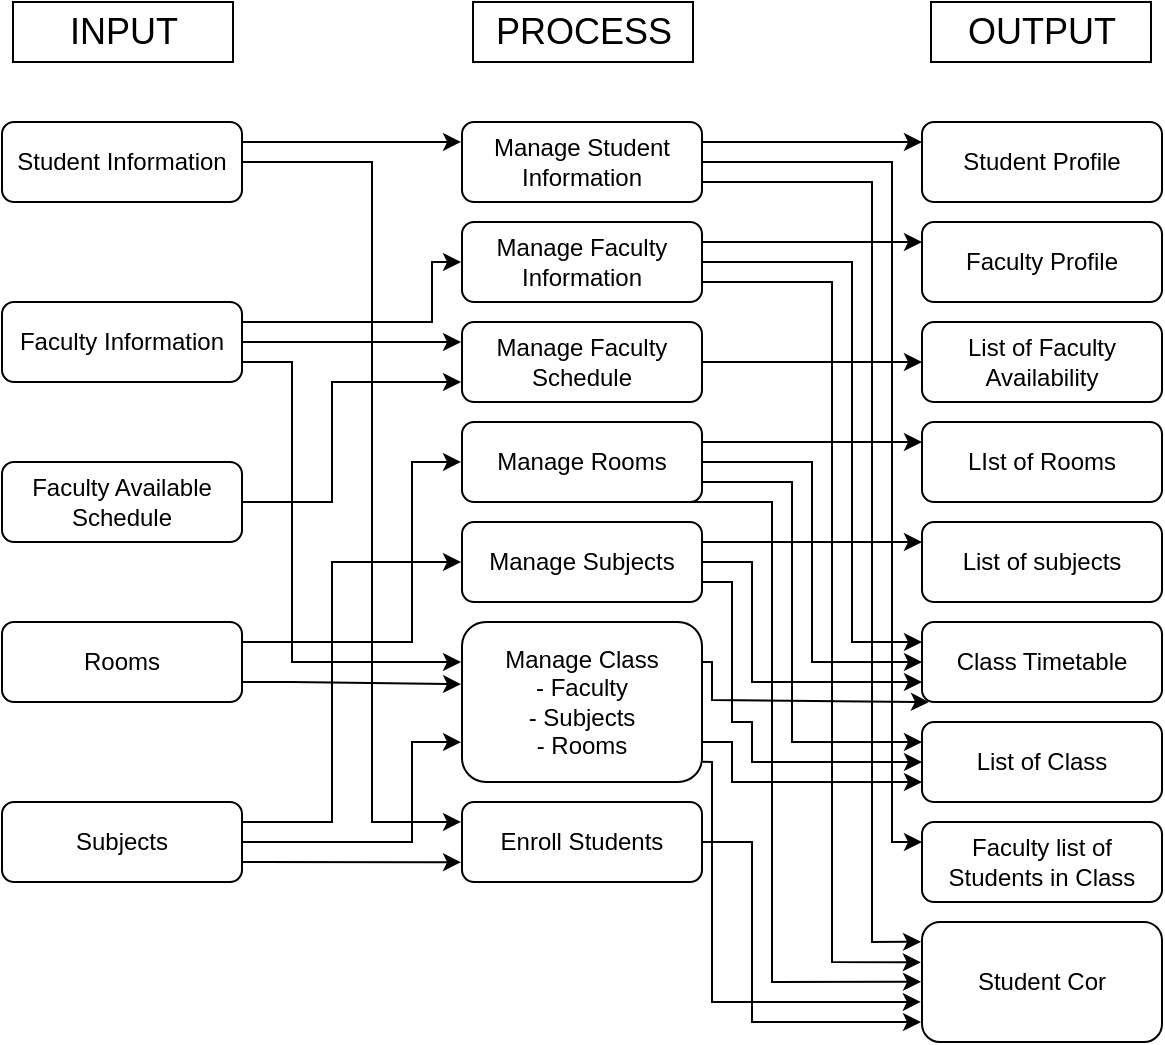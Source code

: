 <mxfile version="24.3.1" type="github">
  <diagram name="Page-1" id="PYd-O_xFokjqbC7pjso_">
    <mxGraphModel dx="1136" dy="579" grid="1" gridSize="10" guides="1" tooltips="1" connect="1" arrows="1" fold="1" page="1" pageScale="1" pageWidth="850" pageHeight="1100" math="0" shadow="0">
      <root>
        <mxCell id="0" />
        <mxCell id="1" parent="0" />
        <mxCell id="UocRsOeT7tiTQksgyZBa-1" value="&lt;p align=&quot;center&quot; class=&quot;MsoNormal&quot;&gt;Student Information&lt;/p&gt;" style="rounded=1;whiteSpace=wrap;html=1;" vertex="1" parent="1">
          <mxGeometry x="135" y="360" width="120" height="40" as="geometry" />
        </mxCell>
        <mxCell id="UocRsOeT7tiTQksgyZBa-2" value="&lt;p align=&quot;center&quot; class=&quot;MsoNormal&quot;&gt;Faculty Information&lt;/p&gt;" style="rounded=1;whiteSpace=wrap;html=1;" vertex="1" parent="1">
          <mxGeometry x="135" y="450" width="120" height="40" as="geometry" />
        </mxCell>
        <mxCell id="UocRsOeT7tiTQksgyZBa-3" value="&lt;p align=&quot;center&quot; class=&quot;MsoNormal&quot;&gt;Subjects&lt;/p&gt;" style="rounded=1;whiteSpace=wrap;html=1;" vertex="1" parent="1">
          <mxGeometry x="135" y="700" width="120" height="40" as="geometry" />
        </mxCell>
        <mxCell id="UocRsOeT7tiTQksgyZBa-4" value="&lt;p align=&quot;center&quot; class=&quot;MsoNormal&quot;&gt;Faculty Available Schedule&lt;/p&gt;" style="rounded=1;whiteSpace=wrap;html=1;" vertex="1" parent="1">
          <mxGeometry x="135" y="530" width="120" height="40" as="geometry" />
        </mxCell>
        <mxCell id="UocRsOeT7tiTQksgyZBa-5" value="&lt;p align=&quot;center&quot; class=&quot;MsoNormal&quot;&gt;Rooms&lt;/p&gt;" style="rounded=1;whiteSpace=wrap;html=1;" vertex="1" parent="1">
          <mxGeometry x="135" y="610" width="120" height="40" as="geometry" />
        </mxCell>
        <mxCell id="UocRsOeT7tiTQksgyZBa-6" value="&lt;p align=&quot;center&quot; class=&quot;MsoNormal&quot;&gt;Manage Student Information&lt;/p&gt;" style="rounded=1;whiteSpace=wrap;html=1;" vertex="1" parent="1">
          <mxGeometry x="365" y="360" width="120" height="40" as="geometry" />
        </mxCell>
        <mxCell id="UocRsOeT7tiTQksgyZBa-7" value="&lt;p align=&quot;center&quot; class=&quot;MsoNormal&quot;&gt;Manage Faculty Information&lt;/p&gt;" style="rounded=1;whiteSpace=wrap;html=1;" vertex="1" parent="1">
          <mxGeometry x="365" y="410" width="120" height="40" as="geometry" />
        </mxCell>
        <mxCell id="UocRsOeT7tiTQksgyZBa-8" value="&lt;p align=&quot;center&quot; class=&quot;MsoNormal&quot;&gt;Manage Faculty Schedule&lt;/p&gt;" style="rounded=1;whiteSpace=wrap;html=1;" vertex="1" parent="1">
          <mxGeometry x="365" y="460" width="120" height="40" as="geometry" />
        </mxCell>
        <mxCell id="UocRsOeT7tiTQksgyZBa-9" value="&lt;p align=&quot;center&quot; class=&quot;MsoNormal&quot;&gt;Manage Class&lt;br&gt;- Faculty&lt;br&gt;- Subjects&lt;br&gt;- Rooms&lt;/p&gt;" style="rounded=1;whiteSpace=wrap;html=1;" vertex="1" parent="1">
          <mxGeometry x="365" y="610" width="120" height="80" as="geometry" />
        </mxCell>
        <mxCell id="UocRsOeT7tiTQksgyZBa-10" value="&lt;p align=&quot;center&quot; class=&quot;MsoNormal&quot;&gt;Enroll Students&lt;/p&gt;" style="rounded=1;whiteSpace=wrap;html=1;" vertex="1" parent="1">
          <mxGeometry x="365" y="700" width="120" height="40" as="geometry" />
        </mxCell>
        <mxCell id="UocRsOeT7tiTQksgyZBa-11" value="&lt;p align=&quot;center&quot; class=&quot;MsoNormal&quot;&gt;Manage Rooms&lt;/p&gt;" style="rounded=1;whiteSpace=wrap;html=1;" vertex="1" parent="1">
          <mxGeometry x="365" y="510" width="120" height="40" as="geometry" />
        </mxCell>
        <mxCell id="UocRsOeT7tiTQksgyZBa-12" value="&lt;p align=&quot;center&quot; class=&quot;MsoNormal&quot;&gt;Manage Subjects&lt;/p&gt;" style="rounded=1;whiteSpace=wrap;html=1;" vertex="1" parent="1">
          <mxGeometry x="365" y="560" width="120" height="40" as="geometry" />
        </mxCell>
        <mxCell id="UocRsOeT7tiTQksgyZBa-22" value="" style="endArrow=classic;html=1;rounded=0;entryX=-0.004;entryY=0.249;entryDx=0;entryDy=0;exitX=1;exitY=0.5;exitDx=0;exitDy=0;entryPerimeter=0;" edge="1" parent="1" source="UocRsOeT7tiTQksgyZBa-1" target="UocRsOeT7tiTQksgyZBa-10">
          <mxGeometry width="50" height="50" relative="1" as="geometry">
            <mxPoint x="255" y="820" as="sourcePoint" />
            <mxPoint x="305" y="770" as="targetPoint" />
            <Array as="points">
              <mxPoint x="320" y="380" />
              <mxPoint x="320" y="710" />
            </Array>
          </mxGeometry>
        </mxCell>
        <mxCell id="UocRsOeT7tiTQksgyZBa-23" value="" style="endArrow=classic;html=1;rounded=0;entryX=-0.004;entryY=0.25;entryDx=0;entryDy=0;entryPerimeter=0;" edge="1" parent="1" source="UocRsOeT7tiTQksgyZBa-2" target="UocRsOeT7tiTQksgyZBa-8">
          <mxGeometry width="50" height="50" relative="1" as="geometry">
            <mxPoint x="255" y="450" as="sourcePoint" />
            <mxPoint x="265" y="770" as="targetPoint" />
          </mxGeometry>
        </mxCell>
        <mxCell id="UocRsOeT7tiTQksgyZBa-24" value="" style="endArrow=classic;html=1;rounded=0;exitX=1;exitY=0.75;exitDx=0;exitDy=0;entryX=-0.004;entryY=0.25;entryDx=0;entryDy=0;entryPerimeter=0;" edge="1" parent="1" source="UocRsOeT7tiTQksgyZBa-2" target="UocRsOeT7tiTQksgyZBa-9">
          <mxGeometry width="50" height="50" relative="1" as="geometry">
            <mxPoint x="245" y="800" as="sourcePoint" />
            <mxPoint x="295" y="750" as="targetPoint" />
            <Array as="points">
              <mxPoint x="280" y="480" />
              <mxPoint x="280" y="630" />
            </Array>
          </mxGeometry>
        </mxCell>
        <mxCell id="UocRsOeT7tiTQksgyZBa-25" value="" style="endArrow=classic;html=1;rounded=0;exitX=1;exitY=0.5;exitDx=0;exitDy=0;exitPerimeter=0;entryX=-0.004;entryY=0.751;entryDx=0;entryDy=0;entryPerimeter=0;" edge="1" parent="1" source="UocRsOeT7tiTQksgyZBa-3" target="UocRsOeT7tiTQksgyZBa-9">
          <mxGeometry width="50" height="50" relative="1" as="geometry">
            <mxPoint x="185" y="740" as="sourcePoint" />
            <mxPoint x="355" y="670" as="targetPoint" />
            <Array as="points">
              <mxPoint x="340" y="720" />
              <mxPoint x="340" y="670" />
            </Array>
          </mxGeometry>
        </mxCell>
        <mxCell id="UocRsOeT7tiTQksgyZBa-26" value="" style="endArrow=classic;html=1;rounded=0;exitX=1;exitY=0.75;exitDx=0;exitDy=0;entryX=-0.004;entryY=0.389;entryDx=0;entryDy=0;entryPerimeter=0;" edge="1" parent="1" source="UocRsOeT7tiTQksgyZBa-5" target="UocRsOeT7tiTQksgyZBa-9">
          <mxGeometry width="50" height="50" relative="1" as="geometry">
            <mxPoint x="205" y="740" as="sourcePoint" />
            <mxPoint x="360" y="640" as="targetPoint" />
            <Array as="points">
              <mxPoint x="280" y="640" />
            </Array>
          </mxGeometry>
        </mxCell>
        <mxCell id="UocRsOeT7tiTQksgyZBa-27" value="" style="endArrow=classic;html=1;rounded=0;exitX=1;exitY=0.25;exitDx=0;exitDy=0;entryX=-0.004;entryY=0.5;entryDx=0;entryDy=0;entryPerimeter=0;" edge="1" parent="1" source="UocRsOeT7tiTQksgyZBa-2" target="UocRsOeT7tiTQksgyZBa-7">
          <mxGeometry width="50" height="50" relative="1" as="geometry">
            <mxPoint x="135" y="570" as="sourcePoint" />
            <mxPoint x="185" y="520" as="targetPoint" />
            <Array as="points">
              <mxPoint x="350" y="460" />
              <mxPoint x="350" y="430" />
            </Array>
          </mxGeometry>
        </mxCell>
        <mxCell id="UocRsOeT7tiTQksgyZBa-28" value="" style="endArrow=classic;html=1;rounded=0;exitX=1;exitY=0.5;exitDx=0;exitDy=0;entryX=-0.004;entryY=0.75;entryDx=0;entryDy=0;entryPerimeter=0;" edge="1" parent="1" source="UocRsOeT7tiTQksgyZBa-4" target="UocRsOeT7tiTQksgyZBa-8">
          <mxGeometry width="50" height="50" relative="1" as="geometry">
            <mxPoint x="185" y="630" as="sourcePoint" />
            <mxPoint x="235" y="580" as="targetPoint" />
            <Array as="points">
              <mxPoint x="300" y="550" />
              <mxPoint x="300" y="490" />
            </Array>
          </mxGeometry>
        </mxCell>
        <mxCell id="UocRsOeT7tiTQksgyZBa-29" value="" style="endArrow=classic;html=1;rounded=0;exitX=1;exitY=0.25;exitDx=0;exitDy=0;entryX=-0.004;entryY=0.249;entryDx=0;entryDy=0;entryPerimeter=0;" edge="1" parent="1" source="UocRsOeT7tiTQksgyZBa-1" target="UocRsOeT7tiTQksgyZBa-6">
          <mxGeometry width="50" height="50" relative="1" as="geometry">
            <mxPoint x="255" y="370" as="sourcePoint" />
            <mxPoint x="365" y="370" as="targetPoint" />
          </mxGeometry>
        </mxCell>
        <mxCell id="UocRsOeT7tiTQksgyZBa-31" value="" style="endArrow=classic;html=1;rounded=0;exitX=1;exitY=0.25;exitDx=0;exitDy=0;entryX=-0.004;entryY=0.499;entryDx=0;entryDy=0;entryPerimeter=0;" edge="1" parent="1" source="UocRsOeT7tiTQksgyZBa-5" target="UocRsOeT7tiTQksgyZBa-11">
          <mxGeometry width="50" height="50" relative="1" as="geometry">
            <mxPoint x="215" y="940" as="sourcePoint" />
            <mxPoint x="265" y="890" as="targetPoint" />
            <Array as="points">
              <mxPoint x="340" y="620" />
              <mxPoint x="340" y="530" />
            </Array>
          </mxGeometry>
        </mxCell>
        <mxCell id="UocRsOeT7tiTQksgyZBa-32" value="" style="endArrow=classic;html=1;rounded=0;exitX=1;exitY=0.25;exitDx=0;exitDy=0;entryX=-0.004;entryY=0.5;entryDx=0;entryDy=0;entryPerimeter=0;" edge="1" parent="1" source="UocRsOeT7tiTQksgyZBa-3" target="UocRsOeT7tiTQksgyZBa-12">
          <mxGeometry width="50" height="50" relative="1" as="geometry">
            <mxPoint x="305" y="900" as="sourcePoint" />
            <mxPoint x="355" y="850" as="targetPoint" />
            <Array as="points">
              <mxPoint x="300" y="710" />
              <mxPoint x="300" y="580" />
            </Array>
          </mxGeometry>
        </mxCell>
        <mxCell id="UocRsOeT7tiTQksgyZBa-33" value="&lt;p align=&quot;center&quot; class=&quot;MsoNormal&quot;&gt;Student Profile&lt;/p&gt;" style="rounded=1;whiteSpace=wrap;html=1;" vertex="1" parent="1">
          <mxGeometry x="595" y="360" width="120" height="40" as="geometry" />
        </mxCell>
        <mxCell id="UocRsOeT7tiTQksgyZBa-34" value="&lt;p align=&quot;center&quot; class=&quot;MsoNormal&quot;&gt;Faculty Profile&lt;/p&gt;" style="rounded=1;whiteSpace=wrap;html=1;" vertex="1" parent="1">
          <mxGeometry x="595" y="410" width="120" height="40" as="geometry" />
        </mxCell>
        <mxCell id="UocRsOeT7tiTQksgyZBa-35" value="List of Faculty Availability" style="rounded=1;whiteSpace=wrap;html=1;" vertex="1" parent="1">
          <mxGeometry x="595" y="460" width="120" height="40" as="geometry" />
        </mxCell>
        <mxCell id="UocRsOeT7tiTQksgyZBa-36" value="&lt;p align=&quot;center&quot; class=&quot;MsoNormal&quot;&gt;LIst of Rooms&lt;/p&gt;" style="rounded=1;whiteSpace=wrap;html=1;" vertex="1" parent="1">
          <mxGeometry x="595" y="510" width="120" height="40" as="geometry" />
        </mxCell>
        <mxCell id="UocRsOeT7tiTQksgyZBa-37" value="&lt;p align=&quot;center&quot; class=&quot;MsoNormal&quot;&gt;List of subjects&lt;/p&gt;" style="rounded=1;whiteSpace=wrap;html=1;" vertex="1" parent="1">
          <mxGeometry x="595" y="560" width="120" height="40" as="geometry" />
        </mxCell>
        <mxCell id="UocRsOeT7tiTQksgyZBa-38" value="&lt;p align=&quot;center&quot; class=&quot;MsoNormal&quot;&gt;Class Timetable&lt;/p&gt;" style="rounded=1;whiteSpace=wrap;html=1;" vertex="1" parent="1">
          <mxGeometry x="595" y="610" width="120" height="40" as="geometry" />
        </mxCell>
        <mxCell id="UocRsOeT7tiTQksgyZBa-39" value="&lt;p align=&quot;center&quot; class=&quot;MsoNormal&quot;&gt;List of Class&lt;/p&gt;" style="rounded=1;whiteSpace=wrap;html=1;" vertex="1" parent="1">
          <mxGeometry x="595" y="660" width="120" height="40" as="geometry" />
        </mxCell>
        <mxCell id="UocRsOeT7tiTQksgyZBa-40" value="&lt;p align=&quot;center&quot; class=&quot;MsoNormal&quot;&gt;Faculty list of Students in Class&lt;/p&gt;" style="rounded=1;whiteSpace=wrap;html=1;" vertex="1" parent="1">
          <mxGeometry x="595" y="710" width="120" height="40" as="geometry" />
        </mxCell>
        <mxCell id="UocRsOeT7tiTQksgyZBa-42" value="" style="endArrow=classic;html=1;rounded=0;exitX=1;exitY=0.75;exitDx=0;exitDy=0;entryX=-0.004;entryY=0.752;entryDx=0;entryDy=0;entryPerimeter=0;" edge="1" parent="1" source="UocRsOeT7tiTQksgyZBa-3" target="UocRsOeT7tiTQksgyZBa-10">
          <mxGeometry width="50" height="50" relative="1" as="geometry">
            <mxPoint x="485" y="940" as="sourcePoint" />
            <mxPoint x="535" y="890" as="targetPoint" />
          </mxGeometry>
        </mxCell>
        <mxCell id="UocRsOeT7tiTQksgyZBa-43" value="&lt;p align=&quot;center&quot; class=&quot;MsoNormal&quot;&gt;Student Cor&lt;/p&gt;" style="rounded=1;whiteSpace=wrap;html=1;" vertex="1" parent="1">
          <mxGeometry x="595" y="760" width="120" height="60" as="geometry" />
        </mxCell>
        <mxCell id="UocRsOeT7tiTQksgyZBa-44" value="" style="endArrow=classic;html=1;rounded=0;exitX=1;exitY=0.25;exitDx=0;exitDy=0;entryX=0;entryY=0.25;entryDx=0;entryDy=0;" edge="1" parent="1" source="UocRsOeT7tiTQksgyZBa-6" target="UocRsOeT7tiTQksgyZBa-33">
          <mxGeometry width="50" height="50" relative="1" as="geometry">
            <mxPoint x="475" y="960" as="sourcePoint" />
            <mxPoint x="525" y="910" as="targetPoint" />
          </mxGeometry>
        </mxCell>
        <mxCell id="UocRsOeT7tiTQksgyZBa-45" value="" style="endArrow=classic;html=1;rounded=0;exitX=1;exitY=0.5;exitDx=0;exitDy=0;entryX=0;entryY=0.25;entryDx=0;entryDy=0;" edge="1" parent="1" source="UocRsOeT7tiTQksgyZBa-6" target="UocRsOeT7tiTQksgyZBa-40">
          <mxGeometry width="50" height="50" relative="1" as="geometry">
            <mxPoint x="485" y="410" as="sourcePoint" />
            <mxPoint x="595" y="420" as="targetPoint" />
            <Array as="points">
              <mxPoint x="580" y="380" />
              <mxPoint x="580" y="480" />
              <mxPoint x="580" y="590" />
              <mxPoint x="580" y="720" />
            </Array>
          </mxGeometry>
        </mxCell>
        <mxCell id="UocRsOeT7tiTQksgyZBa-46" value="" style="endArrow=classic;html=1;rounded=0;entryX=-0.004;entryY=0.165;entryDx=0;entryDy=0;entryPerimeter=0;" edge="1" parent="1" target="UocRsOeT7tiTQksgyZBa-43">
          <mxGeometry width="50" height="50" relative="1" as="geometry">
            <mxPoint x="485" y="390" as="sourcePoint" />
            <mxPoint x="590" y="770" as="targetPoint" />
            <Array as="points">
              <mxPoint x="570" y="390" />
              <mxPoint x="570" y="510" />
              <mxPoint x="570" y="630" />
              <mxPoint x="570" y="770" />
            </Array>
          </mxGeometry>
        </mxCell>
        <mxCell id="UocRsOeT7tiTQksgyZBa-48" value="" style="endArrow=classic;html=1;rounded=0;exitX=1;exitY=0.5;exitDx=0;exitDy=0;entryX=0;entryY=0.25;entryDx=0;entryDy=0;" edge="1" parent="1" source="UocRsOeT7tiTQksgyZBa-7" target="UocRsOeT7tiTQksgyZBa-38">
          <mxGeometry width="50" height="50" relative="1" as="geometry">
            <mxPoint x="505" y="480" as="sourcePoint" />
            <mxPoint x="615" y="520" as="targetPoint" />
            <Array as="points">
              <mxPoint x="560" y="430" />
              <mxPoint x="560" y="520" />
              <mxPoint x="560" y="550" />
              <mxPoint x="560" y="620" />
            </Array>
          </mxGeometry>
        </mxCell>
        <mxCell id="UocRsOeT7tiTQksgyZBa-49" value="" style="endArrow=classic;html=1;rounded=0;exitX=1;exitY=0.5;exitDx=0;exitDy=0;entryX=0;entryY=0.5;entryDx=0;entryDy=0;" edge="1" parent="1">
          <mxGeometry width="50" height="50" relative="1" as="geometry">
            <mxPoint x="485" y="420" as="sourcePoint" />
            <mxPoint x="595" y="420" as="targetPoint" />
          </mxGeometry>
        </mxCell>
        <mxCell id="UocRsOeT7tiTQksgyZBa-50" value="" style="endArrow=classic;html=1;rounded=0;exitX=1;exitY=0.75;exitDx=0;exitDy=0;entryX=-0.005;entryY=0.336;entryDx=0;entryDy=0;entryPerimeter=0;" edge="1" parent="1" source="UocRsOeT7tiTQksgyZBa-7" target="UocRsOeT7tiTQksgyZBa-43">
          <mxGeometry width="50" height="50" relative="1" as="geometry">
            <mxPoint x="485" y="660" as="sourcePoint" />
            <mxPoint x="595" y="900" as="targetPoint" />
            <Array as="points">
              <mxPoint x="550" y="440" />
              <mxPoint x="550" y="640" />
              <mxPoint x="550" y="710" />
              <mxPoint x="550" y="780" />
            </Array>
          </mxGeometry>
        </mxCell>
        <mxCell id="UocRsOeT7tiTQksgyZBa-51" value="" style="endArrow=classic;html=1;rounded=0;exitX=1;exitY=0.5;exitDx=0;exitDy=0;entryX=0;entryY=0.5;entryDx=0;entryDy=0;" edge="1" parent="1" source="UocRsOeT7tiTQksgyZBa-8" target="UocRsOeT7tiTQksgyZBa-35">
          <mxGeometry width="50" height="50" relative="1" as="geometry">
            <mxPoint x="525" y="910" as="sourcePoint" />
            <mxPoint x="575" y="860" as="targetPoint" />
          </mxGeometry>
        </mxCell>
        <mxCell id="UocRsOeT7tiTQksgyZBa-52" value="" style="endArrow=classic;html=1;rounded=0;exitX=1;exitY=0.25;exitDx=0;exitDy=0;entryX=0;entryY=0.25;entryDx=0;entryDy=0;" edge="1" parent="1" source="UocRsOeT7tiTQksgyZBa-11" target="UocRsOeT7tiTQksgyZBa-36">
          <mxGeometry width="50" height="50" relative="1" as="geometry">
            <mxPoint x="435" y="890" as="sourcePoint" />
            <mxPoint x="485" y="840" as="targetPoint" />
          </mxGeometry>
        </mxCell>
        <mxCell id="UocRsOeT7tiTQksgyZBa-53" value="" style="endArrow=classic;html=1;rounded=0;exitX=1;exitY=0.5;exitDx=0;exitDy=0;entryX=0;entryY=0.5;entryDx=0;entryDy=0;" edge="1" parent="1" source="UocRsOeT7tiTQksgyZBa-11" target="UocRsOeT7tiTQksgyZBa-38">
          <mxGeometry width="50" height="50" relative="1" as="geometry">
            <mxPoint x="485" y="570" as="sourcePoint" />
            <mxPoint x="595" y="680" as="targetPoint" />
            <Array as="points">
              <mxPoint x="540" y="530" />
              <mxPoint x="540" y="630" />
            </Array>
          </mxGeometry>
        </mxCell>
        <mxCell id="UocRsOeT7tiTQksgyZBa-54" value="" style="endArrow=classic;html=1;rounded=0;exitX=1;exitY=0.75;exitDx=0;exitDy=0;entryX=0;entryY=0.25;entryDx=0;entryDy=0;" edge="1" parent="1" source="UocRsOeT7tiTQksgyZBa-11" target="UocRsOeT7tiTQksgyZBa-39">
          <mxGeometry width="50" height="50" relative="1" as="geometry">
            <mxPoint x="485" y="600" as="sourcePoint" />
            <mxPoint x="595" y="710" as="targetPoint" />
            <Array as="points">
              <mxPoint x="530" y="540" />
              <mxPoint x="530" y="670" />
            </Array>
          </mxGeometry>
        </mxCell>
        <mxCell id="UocRsOeT7tiTQksgyZBa-55" value="" style="endArrow=classic;html=1;rounded=0;entryX=-0.004;entryY=0.498;entryDx=0;entryDy=0;exitX=0.929;exitY=1;exitDx=0;exitDy=0;exitPerimeter=0;entryPerimeter=0;" edge="1" parent="1" source="UocRsOeT7tiTQksgyZBa-11" target="UocRsOeT7tiTQksgyZBa-43">
          <mxGeometry width="50" height="50" relative="1" as="geometry">
            <mxPoint x="490" y="550" as="sourcePoint" />
            <mxPoint x="595" y="704.68" as="targetPoint" />
            <Array as="points">
              <mxPoint x="520" y="550" />
              <mxPoint x="520" y="740" />
              <mxPoint x="520" y="790" />
            </Array>
          </mxGeometry>
        </mxCell>
        <mxCell id="UocRsOeT7tiTQksgyZBa-56" value="" style="endArrow=classic;html=1;rounded=0;entryX=0;entryY=0.25;entryDx=0;entryDy=0;exitX=1;exitY=0.25;exitDx=0;exitDy=0;" edge="1" parent="1" source="UocRsOeT7tiTQksgyZBa-12" target="UocRsOeT7tiTQksgyZBa-37">
          <mxGeometry width="50" height="50" relative="1" as="geometry">
            <mxPoint x="500" y="570" as="sourcePoint" />
            <mxPoint x="425" y="890" as="targetPoint" />
          </mxGeometry>
        </mxCell>
        <mxCell id="UocRsOeT7tiTQksgyZBa-57" value="" style="endArrow=classic;html=1;rounded=0;exitX=1;exitY=0.5;exitDx=0;exitDy=0;" edge="1" parent="1" source="UocRsOeT7tiTQksgyZBa-12">
          <mxGeometry width="50" height="50" relative="1" as="geometry">
            <mxPoint x="485" y="580" as="sourcePoint" />
            <mxPoint x="595" y="640" as="targetPoint" />
            <Array as="points">
              <mxPoint x="510" y="580" />
              <mxPoint x="510" y="640" />
            </Array>
          </mxGeometry>
        </mxCell>
        <mxCell id="UocRsOeT7tiTQksgyZBa-58" value="" style="endArrow=classic;html=1;rounded=0;exitX=1;exitY=0.75;exitDx=0;exitDy=0;entryX=0;entryY=0.5;entryDx=0;entryDy=0;" edge="1" parent="1" source="UocRsOeT7tiTQksgyZBa-12" target="UocRsOeT7tiTQksgyZBa-39">
          <mxGeometry width="50" height="50" relative="1" as="geometry">
            <mxPoint x="445" y="860" as="sourcePoint" />
            <mxPoint x="495" y="810" as="targetPoint" />
            <Array as="points">
              <mxPoint x="500" y="590" />
              <mxPoint x="500" y="660" />
              <mxPoint x="510" y="660" />
              <mxPoint x="510" y="680" />
            </Array>
          </mxGeometry>
        </mxCell>
        <mxCell id="UocRsOeT7tiTQksgyZBa-59" value="" style="endArrow=classic;html=1;rounded=0;exitX=1;exitY=0.25;exitDx=0;exitDy=0;entryX=0.029;entryY=1;entryDx=0;entryDy=0;entryPerimeter=0;" edge="1" parent="1" source="UocRsOeT7tiTQksgyZBa-9" target="UocRsOeT7tiTQksgyZBa-38">
          <mxGeometry width="50" height="50" relative="1" as="geometry">
            <mxPoint x="455" y="880" as="sourcePoint" />
            <mxPoint x="590" y="650" as="targetPoint" />
            <Array as="points">
              <mxPoint x="490" y="630" />
              <mxPoint x="490" y="649" />
            </Array>
          </mxGeometry>
        </mxCell>
        <mxCell id="UocRsOeT7tiTQksgyZBa-60" value="" style="endArrow=classic;html=1;rounded=0;exitX=1;exitY=0.75;exitDx=0;exitDy=0;entryX=0;entryY=0.75;entryDx=0;entryDy=0;" edge="1" parent="1" source="UocRsOeT7tiTQksgyZBa-9" target="UocRsOeT7tiTQksgyZBa-39">
          <mxGeometry width="50" height="50" relative="1" as="geometry">
            <mxPoint x="535" y="850" as="sourcePoint" />
            <mxPoint x="585" y="800" as="targetPoint" />
            <Array as="points">
              <mxPoint x="500" y="670" />
              <mxPoint x="500" y="690" />
            </Array>
          </mxGeometry>
        </mxCell>
        <mxCell id="UocRsOeT7tiTQksgyZBa-61" value="" style="endArrow=classic;html=1;rounded=0;exitX=1.002;exitY=0.873;exitDx=0;exitDy=0;exitPerimeter=0;entryX=-0.005;entryY=0.666;entryDx=0;entryDy=0;entryPerimeter=0;" edge="1" parent="1" source="UocRsOeT7tiTQksgyZBa-9" target="UocRsOeT7tiTQksgyZBa-43">
          <mxGeometry width="50" height="50" relative="1" as="geometry">
            <mxPoint x="484" y="669.6" as="sourcePoint" />
            <mxPoint x="595" y="780" as="targetPoint" />
            <Array as="points">
              <mxPoint x="490" y="680" />
              <mxPoint x="490" y="800" />
            </Array>
          </mxGeometry>
        </mxCell>
        <mxCell id="UocRsOeT7tiTQksgyZBa-62" value="" style="endArrow=classic;html=1;rounded=0;exitX=1;exitY=0.5;exitDx=0;exitDy=0;entryX=-0.004;entryY=0.834;entryDx=0;entryDy=0;entryPerimeter=0;" edge="1" parent="1" source="UocRsOeT7tiTQksgyZBa-10" target="UocRsOeT7tiTQksgyZBa-43">
          <mxGeometry width="50" height="50" relative="1" as="geometry">
            <mxPoint x="535" y="840" as="sourcePoint" />
            <mxPoint x="585" y="790" as="targetPoint" />
            <Array as="points">
              <mxPoint x="510" y="720" />
              <mxPoint x="510" y="760" />
              <mxPoint x="510" y="810" />
            </Array>
          </mxGeometry>
        </mxCell>
        <mxCell id="UocRsOeT7tiTQksgyZBa-67" value="" style="group" vertex="1" connectable="0" parent="1">
          <mxGeometry x="140.5" y="300" width="569" height="30" as="geometry" />
        </mxCell>
        <mxCell id="UocRsOeT7tiTQksgyZBa-64" value="&lt;span style=&quot;font-size: 18px;&quot;&gt;PROCESS&lt;/span&gt;" style="rounded=0;whiteSpace=wrap;html=1;" vertex="1" parent="UocRsOeT7tiTQksgyZBa-67">
          <mxGeometry x="230" width="110" height="30" as="geometry" />
        </mxCell>
        <mxCell id="UocRsOeT7tiTQksgyZBa-65" value="&lt;font style=&quot;font-size: 18px;&quot;&gt;INPUT&lt;/font&gt;" style="rounded=0;whiteSpace=wrap;html=1;" vertex="1" parent="UocRsOeT7tiTQksgyZBa-67">
          <mxGeometry width="110" height="30" as="geometry" />
        </mxCell>
        <mxCell id="UocRsOeT7tiTQksgyZBa-66" value="&lt;span style=&quot;font-size: 18px;&quot;&gt;OUTPUT&lt;/span&gt;" style="rounded=0;whiteSpace=wrap;html=1;" vertex="1" parent="UocRsOeT7tiTQksgyZBa-67">
          <mxGeometry x="459" width="110" height="30" as="geometry" />
        </mxCell>
      </root>
    </mxGraphModel>
  </diagram>
</mxfile>
